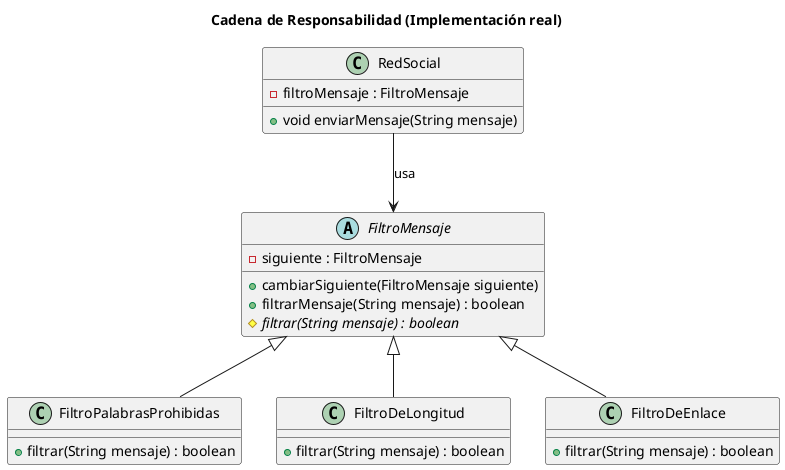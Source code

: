 @startuml cade
' Diagrama real según la implementación en código
' Patrón Cadena de Responsabilidad en español

title Cadena de Responsabilidad (Implementación real)

abstract class FiltroMensaje {
    - siguiente : FiltroMensaje 
    + cambiarSiguiente(FiltroMensaje siguiente)
    + filtrarMensaje(String mensaje) : boolean 
    # {abstract} filtrar(String mensaje) : boolean 
}

class FiltroPalabrasProhibidas {
    + filtrar(String mensaje) : boolean 
}

class FiltroDeLongitud {
    + filtrar(String mensaje) : boolean 
}

class FiltroDeEnlace {
    + filtrar(String mensaje) : boolean
}

class RedSocial {
    - filtroMensaje : FiltroMensaje 
    + void enviarMensaje(String mensaje)
}

FiltroMensaje <|-- FiltroPalabrasProhibidas
FiltroMensaje <|-- FiltroDeLongitud
FiltroMensaje <|-- FiltroDeEnlace
RedSocial --> FiltroMensaje : "usa"

@enduml 